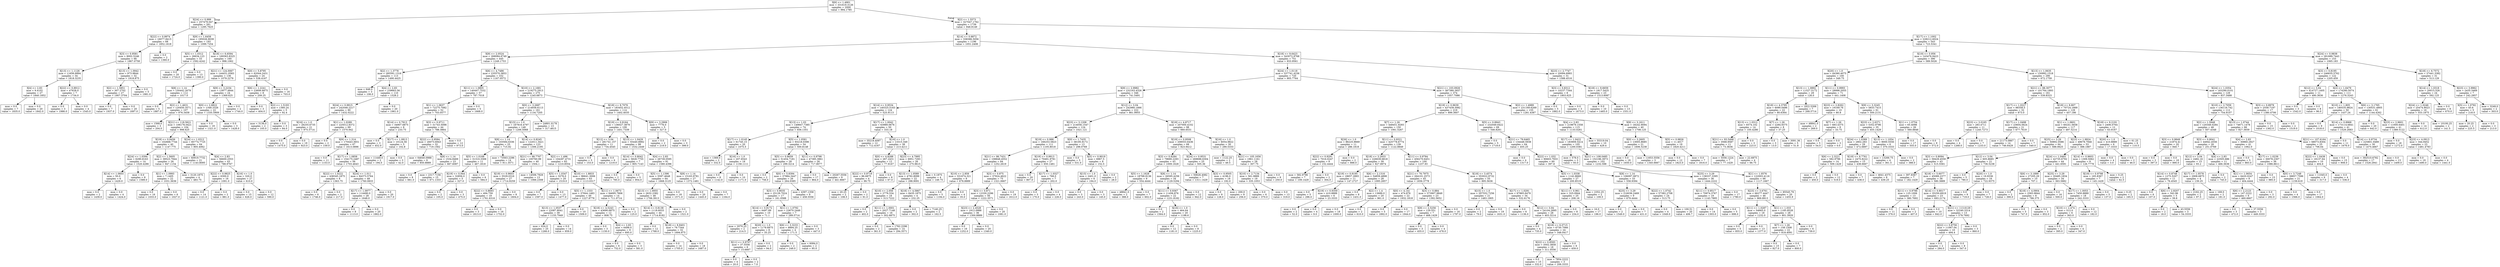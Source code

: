 digraph Tree {
node [shape=box] ;
0 [label="X[6] <= 1.4901\nmse = 331619.3126\nsamples = 2000\nvalue = 994.1785"] ;
1 [label="X[24] <= 0.999\nmse = 257479.047\nsamples = 261\nvalue = 1295.7625"] ;
0 -> 1 [labeldistance=2.5, labelangle=45, headlabel="True"] ;
2 [label="X[22] <= 0.9974\nmse = 16077.8415\nsamples = 68\nvalue = 1852.1618"] ;
1 -> 2 ;
3 [label="X[3] <= 0.9581\nmse = 9002.5246\nsamples = 66\nvalue = 1867.0758"] ;
2 -> 3 ;
4 [label="X[13] <= 1.1126\nmse = 11656.6894\nsamples = 34\nvalue = 1818.3235"] ;
3 -> 4 ;
5 [label="X[4] <= 2.83\nmse = 9.4102\nsamples = 27\nvalue = 1840.1852"] ;
4 -> 5 ;
6 [label="mse = 0.0\nsamples = 7\nvalue = 1835.0"] ;
5 -> 6 ;
7 [label="mse = 0.0\nsamples = 20\nvalue = 1842.0"] ;
5 -> 7 ;
8 [label="X[22] <= 0.8912\nmse = 47628.0\nsamples = 7\nvalue = 1734.0"] ;
4 -> 8 ;
9 [label="mse = 0.0\nsamples = 3\nvalue = 1986.0"] ;
8 -> 9 ;
10 [label="mse = 0.0\nsamples = 4\nvalue = 1545.0"] ;
8 -> 10 ;
11 [label="X[13] <= 1.0942\nmse = 973.9844\nsamples = 32\nvalue = 1918.875"] ;
3 -> 11 ;
12 [label="X[2] <= 1.5851\nmse = 307.2702\nsamples = 27\nvalue = 1907.3704"] ;
11 -> 12 ;
13 [label="mse = 0.0\nsamples = 7\nvalue = 1937.0"] ;
12 -> 13 ;
14 [label="mse = 0.0\nsamples = 20\nvalue = 1897.0"] ;
12 -> 14 ;
15 [label="mse = 0.0\nsamples = 5\nvalue = 1981.0"] ;
11 -> 15 ;
16 [label="mse = 0.0\nsamples = 2\nvalue = 1360.0"] ;
2 -> 16 ;
17 [label="X[9] <= 1.6458\nmse = 195026.9039\nsamples = 193\nvalue = 1099.7254"] ;
1 -> 17 ;
18 [label="X[5] <= 1.0312\nmse = 26634.123\nsamples = 33\nvalue = 1592.4242"] ;
17 -> 18 ;
19 [label="mse = 0.0\nsamples = 20\nvalue = 1724.0"] ;
18 -> 19 ;
20 [label="mse = 0.0\nsamples = 13\nvalue = 1390.0"] ;
18 -> 20 ;
21 [label="X[18] <= 6.6594\nmse = 169363.8325\nsamples = 160\nvalue = 998.1062"] ;
17 -> 21 ;
22 [label="X[21] <= 124.0067\nmse = 144431.0583\nsamples = 136\nvalue = 1079.2279"] ;
21 -> 22 ;
23 [label="X[8] <= 1.14\nmse = 150442.2679\nsamples = 112\nvalue = 1017.0"] ;
22 -> 23 ;
24 [label="mse = 0.0\nsamples = 5\nvalue = 1887.0"] ;
23 -> 24 ;
25 [label="X[2] <= 1.4631\nmse = 120450.3571\nsamples = 107\nvalue = 976.3458"] ;
23 -> 25 ;
26 [label="mse = 1568.0\nsamples = 3\nvalue = 204.0"] ;
25 -> 26 ;
27 [label="X[21] <= 118.5621\nmse = 106176.0421\nsamples = 104\nvalue = 998.625"] ;
25 -> 27 ;
28 [label="X[19] <= 0.9456\nmse = 102668.7744\nsamples = 40\nvalue = 1147.775"] ;
27 -> 28 ;
29 [label="X[24] <= 1.0394\nmse = 6290.8163\nsamples = 14\nvalue = 1520.4286"] ;
28 -> 29 ;
30 [label="X[14] <= 1.0603\nmse = 50.0\nsamples = 6\nvalue = 1429.0"] ;
29 -> 30 ;
31 [label="mse = 0.0\nsamples = 2\nvalue = 1439.0"] ;
30 -> 31 ;
32 [label="mse = 0.0\nsamples = 4\nvalue = 1424.0"] ;
30 -> 32 ;
33 [label="mse = 0.0\nsamples = 8\nvalue = 1589.0"] ;
29 -> 33 ;
34 [label="X[2] <= 1.5605\nmse = 39523.7944\nsamples = 26\nvalue = 947.1154"] ;
28 -> 34 ;
35 [label="X[1] <= 1.0993\nmse = 7.1405\nsamples = 22\nvalue = 1031.3636"] ;
34 -> 35 ;
36 [label="mse = 0.0\nsamples = 16\nvalue = 1033.0"] ;
35 -> 36 ;
37 [label="mse = 0.0\nsamples = 6\nvalue = 1027.0"] ;
35 -> 37 ;
38 [label="mse = 3120.1875\nsamples = 4\nvalue = 483.75"] ;
34 -> 38 ;
39 [label="X[24] <= 1.0312\nmse = 85774.7725\nsamples = 64\nvalue = 905.4062"] ;
27 -> 39 ;
40 [label="mse = 60919.7732\nsamples = 21\nvalue = 1143.8095"] ;
39 -> 40 ;
41 [label="X[4] <= 2.83\nmse = 56600.2553\nsamples = 43\nvalue = 788.9767"] ;
39 -> 41 ;
42 [label="X[22] <= 0.9825\nmse = 6300.0\nsamples = 16\nvalue = 1091.0"] ;
41 -> 42 ;
43 [label="mse = 0.0\nsamples = 14\nvalue = 1121.0"] ;
42 -> 43 ;
44 [label="mse = 0.0\nsamples = 2\nvalue = 881.0"] ;
42 -> 44 ;
45 [label="X[16] <= 1.0\nmse = 320.0\nsamples = 27\nvalue = 610.0"] ;
41 -> 45 ;
46 [label="mse = 0.0\nsamples = 15\nvalue = 626.0"] ;
45 -> 46 ;
47 [label="mse = 0.0\nsamples = 12\nvalue = 590.0"] ;
45 -> 47 ;
48 [label="X[9] <= 3.2234\nmse = 13977.4844\nsamples = 24\nvalue = 1369.625"] ;
22 -> 48 ;
49 [label="X[0] <= 2.8822\nmse = 1348.3326\nsamples = 22\nvalue = 1335.5909"] ;
48 -> 49 ;
50 [label="mse = 0.0\nsamples = 19\nvalue = 1321.0"] ;
49 -> 50 ;
51 [label="mse = 0.0\nsamples = 3\nvalue = 1428.0"] ;
49 -> 51 ;
52 [label="mse = 0.0\nsamples = 2\nvalue = 1744.0"] ;
48 -> 52 ;
53 [label="X[0] <= 5.8795\nmse = 62044.2431\nsamples = 24\nvalue = 538.4167"] ;
21 -> 53 ;
54 [label="X[6] <= 1.2241\nmse = 23606.6875\nsamples = 8\nvalue = 209.25"] ;
53 -> 54 ;
55 [label="mse = 0.0\nsamples = 3\nvalue = 404.0"] ;
54 -> 55 ;
56 [label="X[2] <= 1.5193\nmse = 1360.24\nsamples = 5\nvalue = 92.4"] ;
54 -> 56 ;
57 [label="mse = 3136.0\nsamples = 2\nvalue = 105.0"] ;
56 -> 57 ;
58 [label="mse = 0.0\nsamples = 3\nvalue = 84.0"] ;
56 -> 58 ;
59 [label="mse = 0.0\nsamples = 16\nvalue = 703.0"] ;
53 -> 59 ;
60 [label="X[2] <= 1.5573\nmse = 327047.1762\nsamples = 1739\nvalue = 948.9149"] ;
0 -> 60 [labeldistance=2.5, labelangle=-45, headlabel="False"] ;
61 [label="X[14] <= 0.8872\nmse = 338386.5056\nsamples = 1196\nvalue = 1051.2408"] ;
60 -> 61 ;
62 [label="X[9] <= 2.0524\nmse = 268084.6749\nsamples = 445\nvalue = 1249.1753"] ;
61 -> 62 ;
63 [label="X[2] <= 1.3778\nmse = 285591.1316\nsamples = 113\nvalue = 1490.4425"] ;
62 -> 63 ;
64 [label="mse = 648.0\nsamples = 3\nvalue = 106.0"] ;
63 -> 64 ;
65 [label="X[4] <= 2.83\nmse = 239663.56\nsamples = 110\nvalue = 1528.2"] ;
63 -> 65 ;
66 [label="X[24] <= 0.9915\nmse = 242046.2217\nsamples = 90\nvalue = 1432.0222"] ;
65 -> 66 ;
67 [label="X[16] <= 1.0\nmse = 26255.6735\nsamples = 21\nvalue = 975.5714"] ;
66 -> 67 ;
68 [label="mse = 0.0\nsamples = 2\nvalue = 1475.0"] ;
67 -> 68 ;
69 [label="mse = 0.0\nsamples = 19\nvalue = 923.0"] ;
67 -> 69 ;
70 [label="X[1] <= 1.0289\nmse = 225012.8372\nsamples = 69\nvalue = 1570.942"] ;
66 -> 70 ;
71 [label="mse = 0.0\nsamples = 2\nvalue = 159.0"] ;
70 -> 71 ;
72 [label="X[9] <= 1.314\nmse = 170443.3651\nsamples = 67\nvalue = 1613.0896"] ;
70 -> 72 ;
73 [label="mse = 0.0\nsamples = 11\nvalue = 1153.0"] ;
72 -> 73 ;
74 [label="X[17] <= 1.0858\nmse = 154175.2487\nsamples = 56\nvalue = 1703.4643"] ;
72 -> 74 ;
75 [label="X[22] <= 1.0222\nmse = 438345.1875\nsamples = 8\nvalue = 1363.75"] ;
74 -> 75 ;
76 [label="mse = 0.0\nsamples = 6\nvalue = 1746.0"] ;
75 -> 76 ;
77 [label="mse = 0.0\nsamples = 2\nvalue = 217.0"] ;
75 -> 77 ;
78 [label="X[24] <= 1.011\nmse = 84373.5764\nsamples = 48\nvalue = 1760.0833"] ;
74 -> 78 ;
79 [label="X[17] <= 1.0977\nmse = 114490.0\nsamples = 28\nvalue = 1648.0"] ;
78 -> 79 ;
80 [label="mse = 0.0\nsamples = 8\nvalue = 1113.0"] ;
79 -> 80 ;
81 [label="mse = 0.0\nsamples = 20\nvalue = 1862.0"] ;
79 -> 81 ;
82 [label="mse = 0.0\nsamples = 20\nvalue = 1917.0"] ;
78 -> 82 ;
83 [label="mse = 0.0\nsamples = 20\nvalue = 1961.0"] ;
65 -> 83 ;
84 [label="X[6] <= 4.7486\nmse = 235570.3853\nsamples = 332\nvalue = 1167.0572"] ;
62 -> 84 ;
85 [label="X[11] <= 1.0805\nmse = 140447.7532\nsamples = 57\nvalue = 787.7018"] ;
84 -> 85 ;
86 [label="X[1] <= 1.0637\nmse = 72275.7082\nsamples = 52\nvalue = 703.0577"] ;
85 -> 86 ;
87 [label="X[14] <= 0.7913\nmse = 34907.6875\nsamples = 8\nvalue = 233.75"] ;
86 -> 87 ;
88 [label="mse = 0.0\nsamples = 3\nvalue = 452.0"] ;
87 -> 88 ;
89 [label="X[17] <= 1.0813\nmse = 10124.56\nsamples = 5\nvalue = 102.8"] ;
87 -> 89 ;
90 [label="mse = 11449.0\nsamples = 2\nvalue = 194.0"] ;
89 -> 90 ;
91 [label="mse = 0.0\nsamples = 3\nvalue = 42.0"] ;
89 -> 91 ;
92 [label="X[3] <= 0.9711\nmse = 31743.5098\nsamples = 44\nvalue = 788.3864"] ;
86 -> 92 ;
93 [label="X[22] <= 0.9584\nmse = 26073.6943\nsamples = 32\nvalue = 719.1562"] ;
92 -> 93 ;
94 [label="mse = 64640.0988\nsamples = 9\nvalue = 850.8889"] ;
93 -> 94 ;
95 [label="X[8] <= 1.14\nmse = 1534.8469\nsamples = 23\nvalue = 667.6087"] ;
93 -> 95 ;
96 [label="mse = 0.0\nsamples = 8\nvalue = 661.0"] ;
95 -> 96 ;
97 [label="mse = 2317.7156\nsamples = 15\nvalue = 671.1333"] ;
95 -> 97 ;
98 [label="mse = 0.0\nsamples = 12\nvalue = 973.0"] ;
92 -> 98 ;
99 [label="mse = 0.0\nsamples = 5\nvalue = 1668.0"] ;
85 -> 99 ;
100 [label="X[10] <= 2.1681\nmse = 219275.2913\nsamples = 275\nvalue = 1245.6873"] ;
84 -> 100 ;
101 [label="X[0] <= 3.2687\nmse = 214936.6113\nsamples = 161\nvalue = 1134.7205"] ;
100 -> 101 ;
102 [label="X[15] <= 1.0\nmse = 167816.4797\nsamples = 148\nvalue = 1206.5068"] ;
101 -> 102 ;
103 [label="X[8] <= 1.14\nmse = 103584.6336\nsamples = 25\nvalue = 715.92"] ;
102 -> 103 ;
104 [label="X[5] <= 1.0168\nmse = 31310.3306\nsamples = 11\nvalue = 467.1818"] ;
103 -> 104 ;
105 [label="X[19] <= 0.944\nmse = 32856.0\nsamples = 5\nvalue = 327.0"] ;
104 -> 105 ;
106 [label="mse = 0.0\nsamples = 2\nvalue = 105.0"] ;
105 -> 106 ;
107 [label="mse = 0.0\nsamples = 3\nvalue = 475.0"] ;
105 -> 107 ;
108 [label="mse = 0.0\nsamples = 6\nvalue = 584.0"] ;
104 -> 108 ;
109 [label="mse = 73563.2296\nsamples = 14\nvalue = 911.3571"] ;
103 -> 109 ;
110 [label="X[14] <= 0.8245\nmse = 122011.3421\nsamples = 123\nvalue = 1306.2195"] ;
102 -> 110 ;
111 [label="X[21] <= 98.7767\nmse = 100760.99\nsamples = 40\nvalue = 1504.1"] ;
110 -> 111 ;
112 [label="X[19] <= 0.9603\nmse = 5529.0316\nsamples = 27\nvalue = 1714.9259"] ;
111 -> 112 ;
113 [label="X[22] <= 0.8693\nmse = 494.759\nsamples = 19\nvalue = 1761.6316"] ;
112 -> 113 ;
114 [label="mse = 0.0\nsamples = 3\nvalue = 1813.0"] ;
113 -> 114 ;
115 [label="mse = 0.0\nsamples = 16\nvalue = 1752.0"] ;
113 -> 115 ;
116 [label="mse = 0.0\nsamples = 8\nvalue = 1604.0"] ;
112 -> 116 ;
117 [label="mse = 14506.7929\nsamples = 13\nvalue = 1066.2308"] ;
111 -> 117 ;
118 [label="X[2] <= 1.496\nmse = 104287.4731\nsamples = 83\nvalue = 1210.8554"] ;
110 -> 118 ;
119 [label="X[5] <= 1.0347\nmse = 3276.0\nsamples = 20\nvalue = 1519.0"] ;
118 -> 119 ;
120 [label="mse = 0.0\nsamples = 7\nvalue = 1597.0"] ;
119 -> 120 ;
121 [label="mse = 0.0\nsamples = 13\nvalue = 1477.0"] ;
119 -> 121 ;
122 [label="X[10] <= 1.8833\nmse = 96641.3006\nsamples = 63\nvalue = 1113.0317"] ;
118 -> 122 ;
123 [label="X[5] <= 1.1333\nmse = 37844.1483\nsamples = 49\nvalue = 1227.8776"] ;
122 -> 123 ;
124 [label="X[13] <= 1.0537\nmse = 22087.8041\nsamples = 39\nvalue = 1155.7949"] ;
123 -> 124 ;
125 [label="mse = 624.0\nsamples = 25\nvalue = 1266.0"] ;
124 -> 125 ;
126 [label="mse = 0.0\nsamples = 14\nvalue = 959.0"] ;
124 -> 126 ;
127 [label="mse = 0.0\nsamples = 10\nvalue = 1509.0"] ;
123 -> 127 ;
128 [label="X[11] <= 1.0673\nmse = 94695.7806\nsamples = 14\nvalue = 711.0714"] ;
122 -> 128 ;
129 [label="X[18] <= 4.5243\nmse = 43690.6875\nsamples = 12\nvalue = 808.75"] ;
128 -> 129 ;
130 [label="mse = 0.0\nsamples = 3\nvalue = 1150.0"] ;
129 -> 130 ;
131 [label="X[4] <= 2.83\nmse = 6498.0\nsamples = 9\nvalue = 695.0"] ;
129 -> 131 ;
132 [label="mse = 0.0\nsamples = 6\nvalue = 752.0"] ;
131 -> 132 ;
133 [label="mse = 0.0\nsamples = 3\nvalue = 581.0"] ;
131 -> 133 ;
134 [label="mse = 0.0\nsamples = 2\nvalue = 125.0"] ;
128 -> 134 ;
135 [label="mse = 24801.0178\nsamples = 13\nvalue = 317.4615"] ;
101 -> 135 ;
136 [label="X[18] <= 9.7076\nmse = 183452.4512\nsamples = 114\nvalue = 1402.4035"] ;
100 -> 136 ;
137 [label="X[19] <= 0.9164\nmse = 136027.3879\nsamples = 109\nvalue = 1451.7339"] ;
136 -> 137 ;
138 [label="X[12] <= 3.04\nmse = 281741.157\nsamples = 11\nvalue = 734.4545"] ;
137 -> 138 ;
139 [label="mse = 0.0\nsamples = 5\nvalue = 153.0"] ;
138 -> 139 ;
140 [label="mse = 0.0\nsamples = 6\nvalue = 1219.0"] ;
138 -> 140 ;
141 [label="X[13] <= 1.0429\nmse = 55440.8992\nsamples = 98\nvalue = 1532.2449"] ;
137 -> 141 ;
142 [label="X[14] <= 0.8042\nmse = 5828.7755\nsamples = 7\nvalue = 905.7143"] ;
141 -> 142 ;
143 [label="mse = 0.0\nsamples = 2\nvalue = 785.0"] ;
142 -> 143 ;
144 [label="mse = 0.0\nsamples = 5\nvalue = 954.0"] ;
142 -> 144 ;
145 [label="X[4] <= 2.83\nmse = 26739.0595\nsamples = 91\nvalue = 1580.4396"] ;
141 -> 145 ;
146 [label="X[5] <= 1.1396\nmse = 5597.4648\nsamples = 64\nvalue = 1668.3125"] ;
145 -> 146 ;
147 [label="X[13] <= 1.0955\nmse = 2632.2382\nsamples = 46\nvalue = 1706.3913"] ;
146 -> 147 ;
148 [label="X[14] <= 0.8138\nmse = 1118.6033\nsamples = 44\nvalue = 1714.8182"] ;
147 -> 148 ;
149 [label="mse = 0.0\nsamples = 12\nvalue = 1768.0"] ;
148 -> 149 ;
150 [label="X[18] <= 8.8401\nmse = 79.7344\nsamples = 32\nvalue = 1694.875"] ;
148 -> 150 ;
151 [label="mse = 0.0\nsamples = 14\nvalue = 1705.0"] ;
150 -> 151 ;
152 [label="mse = 0.0\nsamples = 18\nvalue = 1687.0"] ;
150 -> 152 ;
153 [label="mse = 0.0\nsamples = 2\nvalue = 1521.0"] ;
147 -> 153 ;
154 [label="mse = 0.0\nsamples = 18\nvalue = 1571.0"] ;
146 -> 154 ;
155 [label="X[8] <= 1.14\nmse = 15163.9781\nsamples = 27\nvalue = 1372.1481"] ;
145 -> 155 ;
156 [label="mse = 0.0\nsamples = 20\nvalue = 1445.0"] ;
155 -> 156 ;
157 [label="mse = 0.0\nsamples = 7\nvalue = 1164.0"] ;
155 -> 157 ;
158 [label="X[9] <= 3.2906\nmse = 7776.0\nsamples = 5\nvalue = 327.0"] ;
136 -> 158 ;
159 [label="mse = 0.0\nsamples = 2\nvalue = 219.0"] ;
158 -> 159 ;
160 [label="mse = 0.0\nsamples = 3\nvalue = 399.0"] ;
158 -> 160 ;
161 [label="X[18] <= 9.6423\nmse = 343072.9768\nsamples = 751\nvalue = 933.9561"] ;
61 -> 161 ;
162 [label="X[24] <= 1.0118\nmse = 337741.4236\nsamples = 720\nvalue = 905.7764"] ;
161 -> 162 ;
163 [label="X[9] <= 2.9982\nmse = 232163.4326\nsamples = 346\nvalue = 741.5491"] ;
162 -> 163 ;
164 [label="X[14] <= 0.9534\nmse = 140325.5163\nsamples = 124\nvalue = 525.9113"] ;
163 -> 164 ;
165 [label="X[13] <= 1.03\nmse = 149847.7385\nsamples = 74\nvalue = 656.1351"] ;
164 -> 165 ;
166 [label="X[17] <= 1.0145\nmse = 61745.15\nsamples = 20\nvalue = 1075.5"] ;
165 -> 166 ;
167 [label="mse = 1369.0\nsamples = 2\nvalue = 332.0"] ;
166 -> 167 ;
168 [label="X[16] <= 1.0\nmse = 207.6543\nsamples = 18\nvalue = 1158.1111"] ;
166 -> 168 ;
169 [label="mse = 0.0\nsamples = 8\nvalue = 1142.0"] ;
168 -> 169 ;
170 [label="mse = 0.0\nsamples = 10\nvalue = 1171.0"] ;
168 -> 170 ;
171 [label="X[5] <= 1.0581\nmse = 93218.0398\nsamples = 54\nvalue = 500.8148"] ;
165 -> 171 ;
172 [label="X[5] <= 0.8659\nmse = 51454.7181\nsamples = 28\nvalue = 299.3214"] ;
171 -> 172 ;
173 [label="mse = 0.0\nsamples = 2\nvalue = 758.0"] ;
172 -> 173 ;
174 [label="X[0] <= 5.8394\nmse = 37984.3447\nsamples = 26\nvalue = 264.0385"] ;
172 -> 174 ;
175 [label="X[3] <= 0.9035\nmse = 25129.7024\nsamples = 17\nvalue = 161.0588"] ;
174 -> 175 ;
176 [label="X[14] <= 0.9172\nmse = 6497.89\nsamples = 10\nvalue = 71.1"] ;
175 -> 176 ;
177 [label="mse = 2070.25\nsamples = 2\nvalue = 214.5"] ;
176 -> 177 ;
178 [label="X[20] <= 1.0\nmse = 1178.6875\nsamples = 8\nvalue = 35.25"] ;
176 -> 178 ;
179 [label="X[11] <= 0.9707\nmse = 37.5556\nsamples = 6\nvalue = 15.6667"] ;
178 -> 179 ;
180 [label="mse = 0.0\nsamples = 4\nvalue = 20.0"] ;
179 -> 180 ;
181 [label="mse = 0.0\nsamples = 2\nvalue = 7.0"] ;
179 -> 181 ;
182 [label="mse = 0.0\nsamples = 2\nvalue = 94.0"] ;
178 -> 182 ;
183 [label="X[1] <= 1.0792\nmse = 23670.2449\nsamples = 7\nvalue = 289.5714"] ;
175 -> 183 ;
184 [label="X[6] <= 3.3233\nmse = 8894.25\nsamples = 4\nvalue = 171.5"] ;
183 -> 184 ;
185 [label="mse = 0.0\nsamples = 2\nvalue = 248.0"] ;
184 -> 185 ;
186 [label="mse = 6084.0\nsamples = 2\nvalue = 95.0"] ;
184 -> 186 ;
187 [label="mse = 0.0\nsamples = 3\nvalue = 447.0"] ;
183 -> 187 ;
188 [label="mse = 4397.1358\nsamples = 9\nvalue = 458.5556"] ;
174 -> 188 ;
189 [label="X[11] <= 0.9798\nmse = 47385.3861\nsamples = 26\nvalue = 717.8077"] ;
171 -> 189 ;
190 [label="mse = 0.0\nsamples = 17\nvalue = 864.0"] ;
189 -> 190 ;
191 [label="mse = 20267.5556\nsamples = 9\nvalue = 441.6667"] ;
189 -> 191 ;
192 [label="X[17] <= 1.0042\nmse = 63989.0676\nsamples = 50\nvalue = 333.18"] ;
164 -> 192 ;
193 [label="mse = 35218.4097\nsamples = 12\nvalue = 712.4167"] ;
192 -> 193 ;
194 [label="X[16] <= 1.0\nmse = 13315.349\nsamples = 38\nvalue = 213.4211"] ;
192 -> 194 ;
195 [label="X[0] <= 4.8288\nmse = 267.2431\nsamples = 12\nvalue = 77.9167"] ;
194 -> 195 ;
196 [label="X[22] <= 0.9719\nmse = 86.6875\nsamples = 4\nvalue = 99.75"] ;
195 -> 196 ;
197 [label="mse = 20.25\nsamples = 2\nvalue = 108.5"] ;
196 -> 197 ;
198 [label="mse = 0.0\nsamples = 2\nvalue = 91.0"] ;
196 -> 198 ;
199 [label="mse = 0.0\nsamples = 8\nvalue = 67.0"] ;
195 -> 199 ;
200 [label="X[23] <= 4.7995\nmse = 6951.7293\nsamples = 26\nvalue = 275.9615"] ;
194 -> 200 ;
201 [label="X[13] <= 1.0589\nmse = 4792.8099\nsamples = 22\nvalue = 298.9091"] ;
200 -> 201 ;
202 [label="X[10] <= 2.056\nmse = 2776.534\nsamples = 18\nvalue = 313.7222"] ;
201 -> 202 ;
203 [label="mse = 0.0\nsamples = 2\nvalue = 402.0"] ;
202 -> 203 ;
204 [label="X[11] <= 1.0001\nmse = 2027.7148\nsamples = 16\nvalue = 302.6875"] ;
202 -> 204 ;
205 [label="mse = 0.0\nsamples = 2\nvalue = 361.0"] ;
204 -> 205 ;
206 [label="mse = 1762.2296\nsamples = 14\nvalue = 294.3571"] ;
204 -> 206 ;
207 [label="X[18] <= 4.5867\nmse = 8435.1875\nsamples = 4\nvalue = 232.25"] ;
201 -> 207 ;
208 [label="mse = 0.0\nsamples = 2\nvalue = 302.0"] ;
207 -> 208 ;
209 [label="mse = 7140.25\nsamples = 2\nvalue = 162.5"] ;
207 -> 209 ;
210 [label="mse = 0.1875\nsamples = 4\nvalue = 149.75"] ;
200 -> 210 ;
211 [label="X[12] <= 3.04\nmse = 242980.1666\nsamples = 222\nvalue = 861.9955"] ;
163 -> 211 ;
212 [label="X[23] <= 3.1208\nmse = 214056.1547\nsamples = 124\nvalue = 1021.121"] ;
211 -> 212 ;
213 [label="X[19] <= 0.988\nmse = 166253.5823\nsamples = 111\nvalue = 1105.8018"] ;
212 -> 213 ;
214 [label="X[21] <= 86.7431\nmse = 108848.4552\nsamples = 84\nvalue = 1252.2619"] ;
213 -> 214 ;
215 [label="X[10] <= 2.859\nmse = 331674.321\nsamples = 9\nvalue = 678.8889"] ;
214 -> 215 ;
216 [label="mse = 0.0\nsamples = 5\nvalue = 1194.0"] ;
215 -> 216 ;
217 [label="mse = 0.0\nsamples = 4\nvalue = 35.0"] ;
215 -> 217 ;
218 [label="X[3] <= 0.875\nmse = 37924.4622\nsamples = 75\nvalue = 1321.0667"] ;
214 -> 218 ;
219 [label="X[3] <= 0.871\nmse = 12330.2296\nsamples = 56\nvalue = 1222.3571"] ;
218 -> 219 ;
220 [label="X[23] <= 2.4528\nmse = 1912.0988\nsamples = 36\nvalue = 1300.8889"] ;
219 -> 220 ;
221 [label="mse = 0.0\nsamples = 16\nvalue = 1252.0"] ;
220 -> 221 ;
222 [label="mse = 0.0\nsamples = 20\nvalue = 1340.0"] ;
220 -> 222 ;
223 [label="mse = 0.0\nsamples = 20\nvalue = 1081.0"] ;
219 -> 223 ;
224 [label="mse = 0.0\nsamples = 19\nvalue = 1612.0"] ;
218 -> 224 ;
225 [label="X[19] <= 0.9913\nmse = 70491.9781\nsamples = 27\nvalue = 650.1481"] ;
213 -> 225 ;
226 [label="mse = 0.0\nsamples = 20\nvalue = 807.0"] ;
225 -> 226 ;
227 [label="X[17] <= 1.0327\nmse = 768.0\nsamples = 7\nvalue = 202.0"] ;
225 -> 227 ;
228 [label="mse = 0.0\nsamples = 3\nvalue = 170.0"] ;
227 -> 228 ;
229 [label="mse = 0.0\nsamples = 4\nvalue = 226.0"] ;
227 -> 229 ;
230 [label="X[0] <= 1.7435\nmse = 38195.9172\nsamples = 13\nvalue = 298.0769"] ;
212 -> 230 ;
231 [label="mse = 0.0\nsamples = 5\nvalue = 531.0"] ;
230 -> 231 ;
232 [label="X[5] <= 0.9019\nmse = 6967.5\nsamples = 8\nvalue = 152.5"] ;
230 -> 232 ;
233 [label="X[15] <= 1.0\nmse = 2401.0\nsamples = 6\nvalue = 194.0"] ;
232 -> 233 ;
234 [label="mse = 0.0\nsamples = 3\nvalue = 243.0"] ;
233 -> 234 ;
235 [label="mse = 0.0\nsamples = 3\nvalue = 145.0"] ;
233 -> 235 ;
236 [label="mse = 0.0\nsamples = 2\nvalue = 28.0"] ;
232 -> 236 ;
237 [label="X[18] <= 4.8717\nmse = 207000.4102\nsamples = 98\nvalue = 660.6531"] ;
211 -> 237 ;
238 [label="X[19] <= 0.9508\nmse = 208553.6436\nsamples = 68\nvalue = 823.9412"] ;
237 -> 238 ;
239 [label="X[3] <= 0.8284\nmse = 79690.2293\nsamples = 43\nvalue = 1009.1628"] ;
238 -> 239 ;
240 [label="X[5] <= 1.1628\nmse = 18768.9136\nsamples = 9\nvalue = 554.4444"] ;
239 -> 240 ;
241 [label="mse = 48841.0\nsamples = 2\nvalue = 388.0"] ;
240 -> 241 ;
242 [label="mse = 0.0\nsamples = 7\nvalue = 602.0"] ;
240 -> 242 ;
243 [label="X[8] <= 1.14\nmse = 26595.4256\nsamples = 34\nvalue = 1129.5294"] ;
239 -> 243 ;
244 [label="X[11] <= 0.9367\nmse = 11456.876\nsamples = 22\nvalue = 1231.8182"] ;
243 -> 244 ;
245 [label="mse = 0.0\nsamples = 2\nvalue = 1564.0"] ;
244 -> 245 ;
246 [label="X[16] <= 1.0\nmse = 464.64\nsamples = 20\nvalue = 1198.6"] ;
244 -> 246 ;
247 [label="mse = 0.0\nsamples = 12\nvalue = 1181.0"] ;
246 -> 247 ;
248 [label="mse = 0.0\nsamples = 8\nvalue = 1225.0"] ;
246 -> 248 ;
249 [label="mse = 0.0\nsamples = 12\nvalue = 942.0"] ;
243 -> 249 ;
250 [label="X[24] <= 0.9531\nmse = 269696.6304\nsamples = 25\nvalue = 505.36"] ;
238 -> 250 ;
251 [label="mse = 50626.4082\nsamples = 7\nvalue = 1311.1429"] ;
250 -> 251 ;
252 [label="X[3] <= 0.9505\nmse = 4196.0\nsamples = 18\nvalue = 192.0"] ;
250 -> 252 ;
253 [label="mse = 0.0\nsamples = 9\nvalue = 128.0"] ;
252 -> 253 ;
254 [label="mse = 200.0\nsamples = 9\nvalue = 256.0"] ;
252 -> 254 ;
255 [label="X[16] <= 1.0\nmse = 6054.9822\nsamples = 30\nvalue = 290.5333"] ;
237 -> 255 ;
256 [label="mse = 1122.25\nsamples = 2\nvalue = 49.5"] ;
255 -> 256 ;
257 [label="X[21] <= 105.1656\nmse = 1961.1161\nsamples = 28\nvalue = 307.75"] ;
255 -> 257 ;
258 [label="X[10] <= 2.7134\nmse = 561.9889\nsamples = 19\nvalue = 335.1053"] ;
257 -> 258 ;
259 [label="mse = 0.0\nsamples = 6\nvalue = 370.0"] ;
258 -> 259 ;
260 [label="mse = 0.0\nsamples = 13\nvalue = 319.0"] ;
258 -> 260 ;
261 [label="mse = 0.0\nsamples = 9\nvalue = 250.0"] ;
257 -> 261 ;
262 [label="X[21] <= 103.0926\nmse = 387380.3937\nsamples = 374\nvalue = 1057.7086"] ;
162 -> 262 ;
263 [label="X[19] <= 0.9639\nmse = 437439.3082\nsamples = 219\nvalue = 899.3607"] ;
262 -> 263 ;
264 [label="X[7] <= 1.26\nmse = 448451.9293\nsamples = 150\nvalue = 1061.5267"] ;
263 -> 264 ;
265 [label="X[26] <= 1.0\nmse = 86225.9669\nsamples = 11\nvalue = 286.1818"] ;
264 -> 265 ;
266 [label="X[22] <= 0.9291\nmse = 7016.0247\nsamples = 9\nvalue = 152.4444"] ;
265 -> 266 ;
267 [label="mse = 582.9796\nsamples = 7\nvalue = 109.1429"] ;
266 -> 267 ;
268 [label="mse = 0.0\nsamples = 2\nvalue = 304.0"] ;
266 -> 268 ;
269 [label="mse = 0.0\nsamples = 2\nvalue = 888.0"] ;
265 -> 269 ;
270 [label="X[11] <= 0.9321\nmse = 425778.6774\nsamples = 139\nvalue = 1122.8849"] ;
264 -> 270 ;
271 [label="X[18] <= 3.2933\nmse = 226639.6818\nsamples = 39\nvalue = 827.8974"] ;
270 -> 271 ;
272 [label="X[19] <= 0.9195\nmse = 18657.2893\nsamples = 11\nvalue = 147.2727"] ;
271 -> 272 ;
273 [label="mse = 0.0\nsamples = 5\nvalue = 296.0"] ;
272 -> 273 ;
274 [label="X[19] <= 0.9359\nmse = 410.8889\nsamples = 6\nvalue = 23.3333"] ;
272 -> 274 ;
275 [label="mse = 0.0\nsamples = 2\nvalue = 52.0"] ;
274 -> 275 ;
276 [label="mse = 0.0\nsamples = 4\nvalue = 9.0"] ;
274 -> 276 ;
277 [label="X[6] <= 2.1316\nmse = 54859.4898\nsamples = 28\nvalue = 1095.2857"] ;
271 -> 277 ;
278 [label="mse = 0.0\nsamples = 8\nvalue = 1431.0"] ;
277 -> 278 ;
279 [label="X[2] <= 1.4\nmse = 13689.0\nsamples = 20\nvalue = 961.0"] ;
277 -> 279 ;
280 [label="mse = 0.0\nsamples = 18\nvalue = 1000.0"] ;
279 -> 280 ;
281 [label="mse = 0.0\nsamples = 2\nvalue = 610.0"] ;
279 -> 281 ;
282 [label="X[11] <= 0.9784\nmse = 456270.6451\nsamples = 100\nvalue = 1237.93"] ;
270 -> 282 ;
283 [label="X[21] <= 76.7975\nmse = 264101.2573\nsamples = 45\nvalue = 1656.3778"] ;
282 -> 283 ;
284 [label="X[0] <= 4.141\nmse = 474.876\nsamples = 22\nvalue = 1932.1818"] ;
283 -> 284 ;
285 [label="mse = 0.0\nsamples = 5\nvalue = 1892.0"] ;
284 -> 285 ;
286 [label="mse = 0.0\nsamples = 17\nvalue = 1944.0"] ;
284 -> 286 ;
287 [label="X[3] <= 0.884\nmse = 373907.9849\nsamples = 23\nvalue = 1392.5652"] ;
283 -> 287 ;
288 [label="X[9] <= 2.5256\nmse = 129.551\nsamples = 7\nvalue = 468.1429"] ;
287 -> 288 ;
289 [label="mse = 0.0\nsamples = 3\nvalue = 455.0"] ;
288 -> 289 ;
290 [label="mse = 0.0\nsamples = 4\nvalue = 478.0"] ;
288 -> 290 ;
291 [label="mse = 0.0\nsamples = 16\nvalue = 1797.0"] ;
287 -> 291 ;
292 [label="X[18] <= 3.4574\nmse = 353022.9732\nsamples = 55\nvalue = 895.5636"] ;
282 -> 292 ;
293 [label="X[15] <= 1.0\nmse = 207552.7256\nsamples = 21\nvalue = 1483.1905"] ;
292 -> 293 ;
294 [label="mse = 0.0\nsamples = 2\nvalue = 79.0"] ;
293 -> 294 ;
295 [label="mse = 0.0\nsamples = 19\nvalue = 1631.0"] ;
293 -> 295 ;
296 [label="X[17] <= 1.0291\nmse = 97865.6479\nsamples = 34\nvalue = 532.6176"] ;
292 -> 296 ;
297 [label="mse = 0.0\nsamples = 6\nvalue = 1136.0"] ;
296 -> 297 ;
298 [label="X[12] <= 3.04\nmse = 24104.2895\nsamples = 28\nvalue = 403.3214"] ;
296 -> 298 ;
299 [label="mse = 0.0\nsamples = 4\nvalue = 735.0"] ;
298 -> 299 ;
300 [label="X[18] <= 6.0715\nmse = 6730.7066\nsamples = 24\nvalue = 348.0417"] ;
298 -> 300 ;
301 [label="X[22] <= 0.8593\nmse = 3502.3858\nsamples = 18\nvalue = 311.0556"] ;
300 -> 301 ;
302 [label="mse = 0.0\nsamples = 15\nvalue = 332.0"] ;
301 -> 302 ;
303 [label="mse = 7854.2222\nsamples = 3\nvalue = 206.3333"] ;
301 -> 303 ;
304 [label="mse = 0.0\nsamples = 6\nvalue = 459.0"] ;
300 -> 304 ;
305 [label="X[5] <= 0.8943\nmse = 232049.0422\nsamples = 69\nvalue = 546.8261"] ;
263 -> 305 ;
306 [label="mse = 0.0\nsamples = 5\nvalue = 1719.0"] ;
305 -> 306 ;
307 [label="X[21] <= 79.6465\nmse = 134448.5938\nsamples = 64\nvalue = 455.25"] ;
305 -> 307 ;
308 [label="mse = 0.0\nsamples = 4\nvalue = 1317.0"] ;
307 -> 308 ;
309 [label="X[22] <= 1.032\nmse = 90603.7933\nsamples = 60\nvalue = 397.8"] ;
307 -> 309 ;
310 [label="X[5] <= 1.0338\nmse = 1142.8669\nsamples = 27\nvalue = 200.8519"] ;
309 -> 310 ;
311 [label="X[11] <= 0.961\nmse = 325.0944\nsamples = 25\nvalue = 208.16"] ;
310 -> 311 ;
312 [label="mse = 0.0\nsamples = 8\nvalue = 234.0"] ;
311 -> 312 ;
313 [label="mse = 16.0\nsamples = 17\nvalue = 196.0"] ;
311 -> 313 ;
314 [label="mse = 2352.25\nsamples = 2\nvalue = 109.5"] ;
310 -> 314 ;
315 [label="X[8] <= 1.14\nmse = 106097.0872\nsamples = 33\nvalue = 558.9394"] ;
309 -> 315 ;
316 [label="X[25] <= 3.29\nmse = 216036.2469\nsamples = 9\nvalue = 679.4444"] ;
315 -> 316 ;
317 [label="mse = 0.0\nsamples = 2\nvalue = 1549.0"] ;
316 -> 317 ;
318 [label="mse = 0.0\nsamples = 7\nvalue = 431.0"] ;
316 -> 318 ;
319 [label="X[22] <= 1.0742\nmse = 57382.2708\nsamples = 24\nvalue = 513.75"] ;
315 -> 319 ;
320 [label="mse = 0.0\nsamples = 4\nvalue = 1049.0"] ;
319 -> 320 ;
321 [label="mse = 100.51\nsamples = 20\nvalue = 406.7"] ;
319 -> 321 ;
322 [label="X[2] <= 1.4989\nmse = 231169.6269\nsamples = 155\nvalue = 1281.4387"] ;
262 -> 322 ;
323 [label="X[4] <= 2.83\nmse = 219879.1558\nsamples = 115\nvalue = 1133.0261"] ;
322 -> 323 ;
324 [label="X[17] <= 1.0422\nmse = 183909.5414\nsamples = 105\nvalue = 1200.0381"] ;
323 -> 324 ;
325 [label="mse = 578.0\nsamples = 3\nvalue = 93.0"] ;
324 -> 325 ;
326 [label="X[21] <= 108.0485\nmse = 152196.3973\nsamples = 102\nvalue = 1232.598"] ;
324 -> 326 ;
327 [label="X[25] <= 3.29\nmse = 138337.3395\nsamples = 36\nvalue = 1444.2222"] ;
326 -> 327 ;
328 [label="X[11] <= 0.9517\nmse = 70974.3767\nsamples = 19\nvalue = 1143.7895"] ;
327 -> 328 ;
329 [label="mse = 0.0\nsamples = 14\nvalue = 1303.0"] ;
328 -> 329 ;
330 [label="mse = 0.0\nsamples = 5\nvalue = 698.0"] ;
328 -> 330 ;
331 [label="mse = 0.0\nsamples = 17\nvalue = 1780.0"] ;
327 -> 331 ;
332 [label="X[1] <= 1.0576\nmse = 122003.4116\nsamples = 66\nvalue = 1117.1667"] ;
326 -> 332 ;
333 [label="X[23] <= 3.6761\nmse = 66277.4447\nsamples = 46\nvalue = 969.8913"] ;
332 -> 333 ;
334 [label="X[11] <= 1.0287\nmse = 54665.0\nsamples = 18\nvalue = 1232.0"] ;
333 -> 334 ;
335 [label="mse = 0.0\nsamples = 5\nvalue = 855.0"] ;
334 -> 335 ;
336 [label="mse = 0.0\nsamples = 13\nvalue = 1377.0"] ;
334 -> 336 ;
337 [label="X[1] <= 1.033\nmse = 1185.9528\nsamples = 28\nvalue = 801.3929"] ;
333 -> 337 ;
338 [label="X[7] <= 1.26\nmse = 158.1508\nsamples = 22\nvalue = 818.4091"] ;
337 -> 338 ;
339 [label="mse = 0.0\nsamples = 15\nvalue = 827.0"] ;
338 -> 339 ;
340 [label="mse = 0.0\nsamples = 7\nvalue = 800.0"] ;
338 -> 340 ;
341 [label="mse = 0.0\nsamples = 6\nvalue = 739.0"] ;
337 -> 341 ;
342 [label="mse = 85545.79\nsamples = 20\nvalue = 1455.9"] ;
332 -> 342 ;
343 [label="mse = 55319.04\nsamples = 10\nvalue = 429.4"] ;
323 -> 343 ;
344 [label="X[9] <= 3.1611\nmse = 18242.9094\nsamples = 40\nvalue = 1708.125"] ;
322 -> 344 ;
345 [label="X[0] <= 3.2605\nmse = 13005.8685\nsamples = 21\nvalue = 1606.5238"] ;
344 -> 345 ;
346 [label="mse = 0.0\nsamples = 18\nvalue = 1650.0"] ;
345 -> 346 ;
347 [label="mse = 11653.5556\nsamples = 3\nvalue = 1345.6667"] ;
345 -> 347 ;
348 [label="X[5] <= 0.9826\nmse = 11.4017\nsamples = 19\nvalue = 1820.4211"] ;
344 -> 348 ;
349 [label="mse = 0.0\nsamples = 12\nvalue = 1823.0"] ;
348 -> 349 ;
350 [label="mse = 0.0\nsamples = 7\nvalue = 1816.0"] ;
348 -> 350 ;
351 [label="X[23] <= 2.7747\nmse = 20094.6993\nsamples = 31\nvalue = 1588.4516"] ;
161 -> 351 ;
352 [label="X[3] <= 0.8312\nmse = 10237.7344\nsamples = 8\nvalue = 1803.625"] ;
351 -> 352 ;
353 [label="mse = 0.0\nsamples = 5\nvalue = 1882.0"] ;
352 -> 353 ;
354 [label="mse = 0.0\nsamples = 3\nvalue = 1673.0"] ;
352 -> 354 ;
355 [label="X[18] <= 9.6659\nmse = 1817.5425\nsamples = 23\nvalue = 1513.6087"] ;
351 -> 355 ;
356 [label="mse = 0.0\nsamples = 10\nvalue = 1465.0"] ;
355 -> 356 ;
357 [label="mse = 0.0\nsamples = 13\nvalue = 1551.0"] ;
355 -> 357 ;
358 [label="X[17] <= 1.1002\nmse = 228212.6024\nsamples = 543\nvalue = 723.5341"] ;
60 -> 358 ;
359 [label="X[19] <= 0.956\nmse = 143476.9423\nsamples = 390\nvalue = 589.5026"] ;
358 -> 359 ;
360 [label="X[20] <= 1.0\nmse = 44380.4075\nsamples = 100\nvalue = 349.75"] ;
359 -> 360 ;
361 [label="X[13] <= 1.0892\nmse = 11527.5172\nsamples = 29\nvalue = 126.0"] ;
360 -> 361 ;
362 [label="X[18] <= 4.3795\nmse = 6090.0496\nsamples = 22\nvalue = 80.6364"] ;
361 -> 362 ;
363 [label="X[13] <= 1.0312\nmse = 6574.102\nsamples = 14\nvalue = 105.4286"] ;
362 -> 363 ;
364 [label="X[21] <= 93.5498\nmse = 3568.9587\nsamples = 11\nvalue = 73.3636"] ;
363 -> 364 ;
365 [label="mse = 5556.1224\nsamples = 7\nvalue = 77.1429"] ;
364 -> 365 ;
366 [label="mse = 22.6875\nsamples = 4\nvalue = 66.75"] ;
364 -> 366 ;
367 [label="mse = 0.0\nsamples = 3\nvalue = 223.0"] ;
363 -> 367 ;
368 [label="X[7] <= 1.26\nmse = 2284.9375\nsamples = 8\nvalue = 37.25"] ;
362 -> 368 ;
369 [label="mse = 0.0\nsamples = 3\nvalue = 13.0"] ;
368 -> 369 ;
370 [label="mse = 3091.36\nsamples = 5\nvalue = 51.8"] ;
368 -> 370 ;
371 [label="mse = 1822.5306\nsamples = 7\nvalue = 268.5714"] ;
361 -> 371 ;
372 [label="X[11] <= 0.9993\nmse = 28998.2055\nsamples = 71\nvalue = 441.1408"] ;
360 -> 372 ;
373 [label="X[23] <= 2.8262\nmse = 19169.76\nsamples = 10\nvalue = 80.8"] ;
372 -> 373 ;
374 [label="mse = 48841.0\nsamples = 2\nvalue = 269.0"] ;
373 -> 374 ;
375 [label="X[7] <= 1.26\nmse = 683.4375\nsamples = 8\nvalue = 33.75"] ;
373 -> 375 ;
376 [label="mse = 0.0\nsamples = 5\nvalue = 54.0"] ;
375 -> 376 ;
377 [label="mse = 0.0\nsamples = 3\nvalue = 0.0"] ;
375 -> 377 ;
378 [label="X[9] <= 3.3245\nmse = 5833.7415\nsamples = 61\nvalue = 500.2131"] ;
372 -> 378 ;
379 [label="X[23] <= 2.6371\nmse = 5352.9796\nsamples = 35\nvalue = 455.1429"] ;
378 -> 379 ;
380 [label="X[24] <= 1.0389\nmse = 2802.283\nsamples = 29\nvalue = 472.6897"] ;
379 -> 380 ;
381 [label="X[6] <= 2.3221\nmse = 582.9796\nsamples = 14\nvalue = 509.1429"] ;
380 -> 381 ;
382 [label="mse = 0.0\nsamples = 2\nvalue = 450.0"] ;
381 -> 382 ;
383 [label="mse = 0.0\nsamples = 12\nvalue = 519.0"] ;
381 -> 383 ;
384 [label="X[18] <= 8.7761\nmse = 2475.8222\nsamples = 15\nvalue = 438.6667"] ;
380 -> 384 ;
385 [label="mse = 0.0\nsamples = 7\nvalue = 438.0"] ;
384 -> 385 ;
386 [label="mse = 4641.4375\nsamples = 8\nvalue = 439.25"] ;
384 -> 386 ;
387 [label="X[13] <= 1.1054\nmse = 9000.5556\nsamples = 6\nvalue = 370.3333"] ;
379 -> 387 ;
388 [label="mse = 13266.75\nsamples = 4\nvalue = 361.5"] ;
387 -> 388 ;
389 [label="mse = 0.0\nsamples = 2\nvalue = 388.0"] ;
387 -> 389 ;
390 [label="X[1] <= 1.0754\nmse = 65.4098\nsamples = 26\nvalue = 560.8846"] ;
378 -> 390 ;
391 [label="mse = 0.0\nsamples = 17\nvalue = 555.0"] ;
390 -> 391 ;
392 [label="mse = 0.0\nsamples = 9\nvalue = 572.0"] ;
390 -> 392 ;
393 [label="X[13] <= 1.0635\nmse = 150992.1518\nsamples = 290\nvalue = 672.1759"] ;
359 -> 393 ;
394 [label="X[21] <= 88.3077\nmse = 101764.1893\nsamples = 161\nvalue = 539.8323"] ;
393 -> 394 ;
395 [label="X[17] <= 1.0227\nmse = 88358.5\nsamples = 32\nvalue = 873.0"] ;
394 -> 395 ;
396 [label="X[23] <= 3.0165\nmse = 283.4711\nsamples = 11\nvalue = 1245.7273"] ;
395 -> 396 ;
397 [label="mse = 0.0\nsamples = 4\nvalue = 1268.0"] ;
396 -> 397 ;
398 [label="mse = 0.0\nsamples = 7\nvalue = 1233.0"] ;
396 -> 398 ;
399 [label="X[17] <= 1.0498\nmse = 23604.5624\nsamples = 21\nvalue = 677.7619"] ;
395 -> 399 ;
400 [label="mse = 21173.0867\nsamples = 14\nvalue = 746.6429"] ;
399 -> 400 ;
401 [label="mse = 0.0\nsamples = 7\nvalue = 540.0"] ;
399 -> 401 ;
402 [label="X[18] <= 8.807\nmse = 70724.1669\nsamples = 129\nvalue = 457.186"] ;
394 -> 402 ;
403 [label="X[1] <= 1.0601\nmse = 60241.5658\nsamples = 117\nvalue = 497.5214"] ;
402 -> 403 ;
404 [label="X[25] <= 3.29\nmse = 50892.0586\nsamples = 64\nvalue = 588.0625"] ;
403 -> 404 ;
405 [label="X[3] <= 0.8094\nmse = 59429.4559\nsamples = 43\nvalue = 515.5581"] ;
404 -> 405 ;
406 [label="mse = 397.8367\nsamples = 7\nvalue = 182.1429"] ;
405 -> 406 ;
407 [label="X[18] <= 5.6077\nmse = 45089.2377\nsamples = 36\nvalue = 580.3889"] ;
405 -> 407 ;
408 [label="X[11] <= 0.9786\nmse = 125.1006\nsamples = 13\nvalue = 380.7692"] ;
407 -> 408 ;
409 [label="mse = 0.0\nsamples = 11\nvalue = 376.0"] ;
408 -> 409 ;
410 [label="mse = 0.0\nsamples = 2\nvalue = 407.0"] ;
408 -> 410 ;
411 [label="X[14] <= 0.8017\nmse = 35250.6919\nsamples = 23\nvalue = 693.2174"] ;
407 -> 411 ;
412 [label="mse = 0.0\nsamples = 10\nvalue = 842.0"] ;
411 -> 412 ;
413 [label="X[21] <= 113.6129\nmse = 32240.3314\nsamples = 13\nvalue = 578.7692"] ;
411 -> 413 ;
414 [label="X[22] <= 0.8756\nmse = 11067.04\nsamples = 10\nvalue = 494.4"] ;
413 -> 414 ;
415 [label="mse = 0.0\nsamples = 2\nvalue = 284.0"] ;
414 -> 415 ;
416 [label="mse = 0.0\nsamples = 8\nvalue = 547.0"] ;
414 -> 416 ;
417 [label="mse = 0.0\nsamples = 3\nvalue = 860.0"] ;
413 -> 417 ;
418 [label="X[12] <= 3.04\nmse = 605.8685\nsamples = 21\nvalue = 736.5238"] ;
404 -> 418 ;
419 [label="mse = 0.0\nsamples = 5\nvalue = 780.0"] ;
418 -> 419 ;
420 [label="X[20] <= 1.0\nmse = 19.9336\nsamples = 16\nvalue = 722.9375"] ;
418 -> 420 ;
421 [label="mse = 0.0\nsamples = 9\nvalue = 719.0"] ;
420 -> 421 ;
422 [label="mse = 0.0\nsamples = 7\nvalue = 728.0"] ;
420 -> 422 ;
423 [label="X[23] <= 1.9924\nmse = 49678.7946\nsamples = 53\nvalue = 388.1887"] ;
403 -> 423 ;
424 [label="X[24] <= 1.0465\nmse = 42735.6792\nsamples = 44\nvalue = 441.6591"] ;
423 -> 424 ;
425 [label="X[6] <= 3.1899\nmse = 27205.29\nsamples = 10\nvalue = 707.1"] ;
424 -> 425 ;
426 [label="mse = 0.0\nsamples = 2\nvalue = 390.0"] ;
425 -> 426 ;
427 [label="X[18] <= 4.0904\nmse = 2583.9844\nsamples = 8\nvalue = 786.375"] ;
425 -> 427 ;
428 [label="mse = 0.0\nsamples = 5\nvalue = 747.0"] ;
427 -> 428 ;
429 [label="mse = 0.0\nsamples = 3\nvalue = 852.0"] ;
427 -> 429 ;
430 [label="X[25] <= 3.29\nmse = 20485.1834\nsamples = 34\nvalue = 363.5882"] ;
424 -> 430 ;
431 [label="mse = 0.0\nsamples = 16\nvalue = 500.0"] ;
430 -> 431 ;
432 [label="X[17] <= 1.0053\nmse = 7450.8889\nsamples = 18\nvalue = 242.3333"] ;
430 -> 432 ;
433 [label="X[10] <= 2.474\nmse = 512.0\nsamples = 6\nvalue = 363.0"] ;
432 -> 433 ;
434 [label="mse = 0.0\nsamples = 2\nvalue = 395.0"] ;
433 -> 434 ;
435 [label="mse = 0.0\nsamples = 4\nvalue = 347.0"] ;
433 -> 435 ;
436 [label="mse = 0.0\nsamples = 12\nvalue = 182.0"] ;
432 -> 436 ;
437 [label="X[14] <= 0.9603\nmse = 1309.5062\nsamples = 9\nvalue = 126.7778"] ;
423 -> 437 ;
438 [label="X[19] <= 0.9798\nmse = 165.8367\nsamples = 7\nvalue = 145.1429"] ;
437 -> 438 ;
439 [label="mse = 0.0\nsamples = 5\nvalue = 137.0"] ;
438 -> 439 ;
440 [label="mse = 0.25\nsamples = 2\nvalue = 165.5"] ;
438 -> 440 ;
441 [label="mse = 0.25\nsamples = 2\nvalue = 62.5"] ;
437 -> 441 ;
442 [label="X[18] <= 9.2191\nmse = 2406.0764\nsamples = 12\nvalue = 63.9167"] ;
402 -> 442 ;
443 [label="X[20] <= 1.0\nmse = 410.8889\nsamples = 6\nvalue = 17.3333"] ;
442 -> 443 ;
444 [label="mse = 0.0\nsamples = 4\nvalue = 3.0"] ;
443 -> 444 ;
445 [label="mse = 0.0\nsamples = 2\nvalue = 46.0"] ;
443 -> 445 ;
446 [label="mse = 61.25\nsamples = 6\nvalue = 110.5"] ;
442 -> 446 ;
447 [label="X[24] <= 1.0354\nmse = 163290.0101\nsamples = 129\nvalue = 837.3488"] ;
393 -> 447 ;
448 [label="X[10] <= 2.7059\nmse = 136116.742\nsamples = 112\nvalue = 754.9107"] ;
447 -> 448 ;
449 [label="X[2] <= 1.5948\nmse = 120348.0284\nsamples = 46\nvalue = 507.4348"] ;
448 -> 449 ;
450 [label="X[3] <= 0.9849\nmse = 21874.41\nsamples = 20\nvalue = 840.7"] ;
449 -> 450 ;
451 [label="mse = 0.0\nsamples = 2\nvalue = 397.0"] ;
450 -> 451 ;
452 [label="mse = 0.0\nsamples = 18\nvalue = 890.0"] ;
450 -> 452 ;
453 [label="X[3] <= 0.9041\nmse = 44942.4556\nsamples = 26\nvalue = 251.0769"] ;
449 -> 453 ;
454 [label="X[12] <= 3.04\nmse = 2482.16\nsamples = 15\nvalue = 93.2"] ;
453 -> 454 ;
455 [label="X[14] <= 0.8748\nmse = 1275.5207\nsamples = 11\nvalue = 76.4545"] ;
454 -> 455 ;
456 [label="mse = 0.0\nsamples = 6\nvalue = 107.0"] ;
455 -> 456 ;
457 [label="X[6] <= 2.9207\nmse = 342.96\nsamples = 5\nvalue = 39.8"] ;
455 -> 457 ;
458 [label="mse = 0.0\nsamples = 2\nvalue = 18.0"] ;
457 -> 458 ;
459 [label="mse = 43.5556\nsamples = 3\nvalue = 54.3333"] ;
457 -> 459 ;
460 [label="X[17] <= 1.0578\nmse = 2908.6875\nsamples = 4\nvalue = 139.25"] ;
454 -> 460 ;
461 [label="mse = 2162.25\nsamples = 2\nvalue = 97.5"] ;
460 -> 461 ;
462 [label="mse = 169.0\nsamples = 2\nvalue = 181.0"] ;
460 -> 462 ;
463 [label="X[4] <= 2.83\nmse = 22505.686\nsamples = 11\nvalue = 466.3636"] ;
453 -> 463 ;
464 [label="mse = 0.0\nsamples = 2\nvalue = 745.0"] ;
463 -> 464 ;
465 [label="X[1] <= 1.0654\nmse = 6420.0247\nsamples = 9\nvalue = 404.4444"] ;
463 -> 465 ;
466 [label="X[6] <= 2.2123\nmse = 147.2222\nsamples = 6\nvalue = 460.6667"] ;
465 -> 466 ;
467 [label="mse = 0.0\nsamples = 3\nvalue = 472.0"] ;
466 -> 467 ;
468 [label="mse = 37.5556\nsamples = 3\nvalue = 449.3333"] ;
466 -> 468 ;
469 [label="mse = 0.0\nsamples = 3\nvalue = 292.0"] ;
465 -> 469 ;
470 [label="X[13] <= 1.0744\nmse = 74671.1478\nsamples = 66\nvalue = 927.3939"] ;
448 -> 470 ;
471 [label="X[4] <= 2.83\nmse = 30860.2927\nsamples = 41\nvalue = 1062.0"] ;
470 -> 471 ;
472 [label="mse = 0.0\nsamples = 5\nvalue = 883.0"] ;
471 -> 472 ;
473 [label="X[17] <= 1.0239\nmse = 30078.2307\nsamples = 36\nvalue = 1086.8611"] ;
471 -> 473 ;
474 [label="mse = 0.0\nsamples = 15\nvalue = 985.0"] ;
473 -> 474 ;
475 [label="X[0] <= 3.7248\nmse = 38857.7596\nsamples = 21\nvalue = 1159.619"] ;
473 -> 475 ;
476 [label="mse = 0.0\nsamples = 4\nvalue = 1566.0"] ;
475 -> 476 ;
477 [label="mse = 0.0\nsamples = 17\nvalue = 1064.0"] ;
475 -> 477 ;
478 [label="X[21] <= 107.6164\nmse = 68073.8304\nsamples = 25\nvalue = 706.64"] ;
470 -> 478 ;
479 [label="X[22] <= 1.0438\nmse = 18137.64\nsamples = 10\nvalue = 404.6"] ;
478 -> 479 ;
480 [label="mse = 11045.0\nsamples = 6\nvalue = 317.0"] ;
479 -> 480 ;
481 [label="mse = 0.0\nsamples = 4\nvalue = 536.0"] ;
479 -> 481 ;
482 [label="mse = 0.0\nsamples = 15\nvalue = 908.0"] ;
478 -> 482 ;
483 [label="X[3] <= 0.8979\nmse = 2558.7197\nsamples = 17\nvalue = 1380.4706"] ;
447 -> 483 ;
484 [label="mse = 0.0\nsamples = 15\nvalue = 1362.0"] ;
483 -> 484 ;
485 [label="mse = 0.0\nsamples = 2\nvalue = 1519.0"] ;
483 -> 485 ;
486 [label="X[24] <= 0.9838\nmse = 281689.7443\nsamples = 153\nvalue = 1065.183"] ;
358 -> 486 ;
487 [label="X[3] <= 0.8195\nmse = 246635.5762\nsamples = 122\nvalue = 1205.459"] ;
486 -> 487 ;
488 [label="X[12] <= 3.04\nmse = 414727.1405\nsamples = 11\nvalue = 490.3636"] ;
487 -> 488 ;
489 [label="mse = 0.0\nsamples = 3\nvalue = 1542.0"] ;
488 -> 489 ;
490 [label="mse = 0.0\nsamples = 8\nvalue = 96.0"] ;
488 -> 490 ;
491 [label="X[2] <= 1.6479\nmse = 174280.5074\nsamples = 111\nvalue = 1276.3243"] ;
487 -> 491 ;
492 [label="X[10] <= 1.805\nmse = 180535.9824\nsamples = 50\nvalue = 1437.24"] ;
491 -> 492 ;
493 [label="mse = 0.0\nsamples = 9\nvalue = 1018.0"] ;
492 -> 493 ;
494 [label="X[14] <= 0.8968\nmse = 173114.6841\nsamples = 41\nvalue = 1529.2683"] ;
492 -> 494 ;
495 [label="mse = 0.0\nsamples = 11\nvalue = 1676.0"] ;
494 -> 495 ;
496 [label="X[14] <= 0.9734\nmse = 225801.0489\nsamples = 30\nvalue = 1475.4667"] ;
494 -> 496 ;
497 [label="mse = 392510.6782\nsamples = 17\nvalue = 1526.2941"] ;
496 -> 497 ;
498 [label="mse = 0.0\nsamples = 13\nvalue = 1409.0"] ;
496 -> 498 ;
499 [label="X[6] <= 3.1765\nmse = 130531.4905\nsamples = 61\nvalue = 1144.4262"] ;
491 -> 499 ;
500 [label="mse = 0.0\nsamples = 20\nvalue = 642.0"] ;
499 -> 500 ;
501 [label="X[23] <= 2.9601\nmse = 11000.6401\nsamples = 41\nvalue = 1389.5122"] ;
499 -> 501 ;
502 [label="mse = 0.0\nsamples = 18\nvalue = 1272.0"] ;
501 -> 502 ;
503 [label="X[23] <= 4.0913\nmse = 344.9452\nsamples = 23\nvalue = 1481.4783"] ;
501 -> 503 ;
504 [label="mse = 0.0\nsamples = 19\nvalue = 1490.0"] ;
503 -> 504 ;
505 [label="mse = 0.0\nsamples = 4\nvalue = 1441.0"] ;
503 -> 505 ;
506 [label="X[18] <= 6.7572\nmse = 37441.3382\nsamples = 31\nvalue = 513.129"] ;
486 -> 506 ;
507 [label="X[14] <= 1.0318\nmse = 20015.526\nsamples = 24\nvalue = 592.125"] ;
506 -> 507 ;
508 [label="X[24] <= 1.0246\nmse = 25474.9023\nsamples = 16\nvalue = 553.1875"] ;
507 -> 508 ;
509 [label="mse = 0.0\nsamples = 14\nvalue = 612.0"] ;
508 -> 509 ;
510 [label="mse = 10100.25\nsamples = 2\nvalue = 141.5"] ;
508 -> 510 ;
511 [label="mse = 0.0\nsamples = 8\nvalue = 670.0"] ;
507 -> 511 ;
512 [label="X[23] <= 3.9962\nmse = 2435.3469\nsamples = 7\nvalue = 242.2857"] ;
506 -> 512 ;
513 [label="X[5] <= 1.0792\nmse = 45.6\nsamples = 5\nvalue = 218.0"] ;
512 -> 513 ;
514 [label="mse = 20.25\nsamples = 2\nvalue = 225.5"] ;
513 -> 514 ;
515 [label="mse = 0.0\nsamples = 3\nvalue = 213.0"] ;
513 -> 515 ;
516 [label="mse = 3249.0\nsamples = 2\nvalue = 303.0"] ;
512 -> 516 ;
}